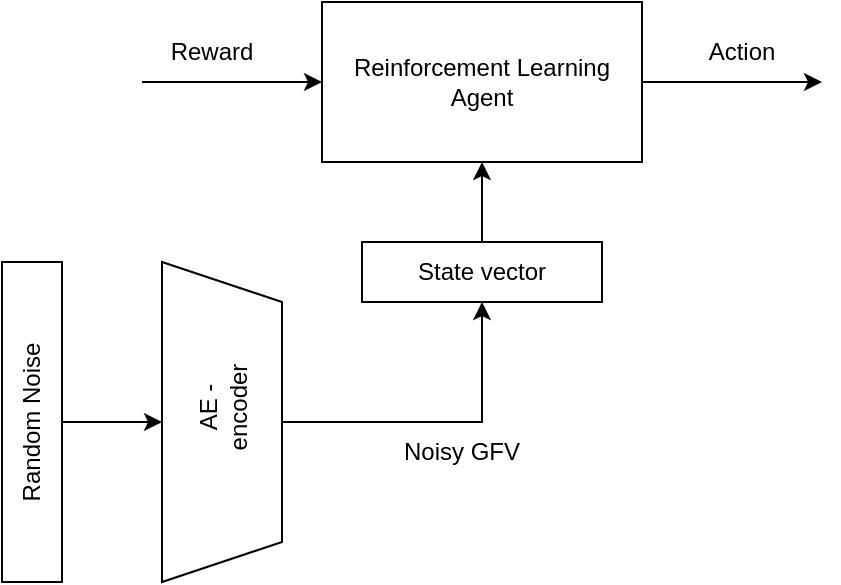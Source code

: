<mxfile version="20.3.7" type="device"><diagram id="P7-E2cKiOt_BuHywNGVN" name="Page-1"><mxGraphModel dx="1359" dy="745" grid="1" gridSize="10" guides="1" tooltips="1" connect="1" arrows="1" fold="1" page="1" pageScale="1" pageWidth="850" pageHeight="1100" math="0" shadow="0"><root><mxCell id="0"/><mxCell id="1" parent="0"/><mxCell id="BFAr4v-ErhPBKN5oE0fM-2" value="Reinforcement Learning Agent" style="rounded=0;whiteSpace=wrap;html=1;" vertex="1" parent="1"><mxGeometry x="280" y="190" width="160" height="80" as="geometry"/></mxCell><mxCell id="BFAr4v-ErhPBKN5oE0fM-3" value="State vector" style="rounded=0;whiteSpace=wrap;html=1;" vertex="1" parent="1"><mxGeometry x="300" y="310" width="120" height="30" as="geometry"/></mxCell><mxCell id="BFAr4v-ErhPBKN5oE0fM-4" value="Random Noise" style="rounded=0;whiteSpace=wrap;html=1;rotation=-90;" vertex="1" parent="1"><mxGeometry x="55" y="385" width="160" height="30" as="geometry"/></mxCell><mxCell id="BFAr4v-ErhPBKN5oE0fM-5" value="" style="shape=trapezoid;perimeter=trapezoidPerimeter;whiteSpace=wrap;html=1;fixedSize=1;rotation=90;" vertex="1" parent="1"><mxGeometry x="150" y="370" width="160" height="60" as="geometry"/></mxCell><mxCell id="BFAr4v-ErhPBKN5oE0fM-6" value="AE - encoder" style="text;html=1;strokeColor=none;fillColor=none;align=center;verticalAlign=middle;whiteSpace=wrap;rounded=0;rotation=-90;" vertex="1" parent="1"><mxGeometry x="195" y="370" width="70" height="45" as="geometry"/></mxCell><mxCell id="BFAr4v-ErhPBKN5oE0fM-7" value="" style="endArrow=classic;html=1;rounded=0;exitX=0.5;exitY=0;exitDx=0;exitDy=0;entryX=0.5;entryY=1;entryDx=0;entryDy=0;" edge="1" parent="1" source="BFAr4v-ErhPBKN5oE0fM-5" target="BFAr4v-ErhPBKN5oE0fM-3"><mxGeometry width="50" height="50" relative="1" as="geometry"><mxPoint x="400" y="390" as="sourcePoint"/><mxPoint x="450" y="340" as="targetPoint"/><Array as="points"><mxPoint x="360" y="400"/></Array></mxGeometry></mxCell><mxCell id="BFAr4v-ErhPBKN5oE0fM-8" value="" style="endArrow=classic;html=1;rounded=0;entryX=0.5;entryY=1;entryDx=0;entryDy=0;exitX=0.5;exitY=0;exitDx=0;exitDy=0;" edge="1" parent="1" source="BFAr4v-ErhPBKN5oE0fM-3" target="BFAr4v-ErhPBKN5oE0fM-2"><mxGeometry width="50" height="50" relative="1" as="geometry"><mxPoint x="400" y="390" as="sourcePoint"/><mxPoint x="450" y="340" as="targetPoint"/></mxGeometry></mxCell><mxCell id="BFAr4v-ErhPBKN5oE0fM-9" value="Noisy GFV" style="text;html=1;strokeColor=none;fillColor=none;align=center;verticalAlign=middle;whiteSpace=wrap;rounded=0;" vertex="1" parent="1"><mxGeometry x="320" y="400" width="60" height="30" as="geometry"/></mxCell><mxCell id="BFAr4v-ErhPBKN5oE0fM-10" value="" style="endArrow=classic;html=1;rounded=0;exitX=1;exitY=0.5;exitDx=0;exitDy=0;" edge="1" parent="1" source="BFAr4v-ErhPBKN5oE0fM-2"><mxGeometry width="50" height="50" relative="1" as="geometry"><mxPoint x="400" y="390" as="sourcePoint"/><mxPoint x="530" y="230" as="targetPoint"/></mxGeometry></mxCell><mxCell id="BFAr4v-ErhPBKN5oE0fM-11" value="" style="endArrow=classic;html=1;rounded=0;entryX=0;entryY=0.5;entryDx=0;entryDy=0;" edge="1" parent="1" target="BFAr4v-ErhPBKN5oE0fM-2"><mxGeometry width="50" height="50" relative="1" as="geometry"><mxPoint x="190" y="230" as="sourcePoint"/><mxPoint x="450" y="340" as="targetPoint"/></mxGeometry></mxCell><mxCell id="BFAr4v-ErhPBKN5oE0fM-12" value="Reward" style="text;html=1;strokeColor=none;fillColor=none;align=center;verticalAlign=middle;whiteSpace=wrap;rounded=0;" vertex="1" parent="1"><mxGeometry x="195" y="200" width="60" height="30" as="geometry"/></mxCell><mxCell id="BFAr4v-ErhPBKN5oE0fM-13" value="Action" style="text;html=1;strokeColor=none;fillColor=none;align=center;verticalAlign=middle;whiteSpace=wrap;rounded=0;" vertex="1" parent="1"><mxGeometry x="460" y="200" width="60" height="30" as="geometry"/></mxCell><mxCell id="BFAr4v-ErhPBKN5oE0fM-14" value="" style="endArrow=classic;html=1;rounded=0;exitX=0.5;exitY=1;exitDx=0;exitDy=0;entryX=0.5;entryY=1;entryDx=0;entryDy=0;" edge="1" parent="1" source="BFAr4v-ErhPBKN5oE0fM-4" target="BFAr4v-ErhPBKN5oE0fM-5"><mxGeometry width="50" height="50" relative="1" as="geometry"><mxPoint x="400" y="390" as="sourcePoint"/><mxPoint x="450" y="340" as="targetPoint"/></mxGeometry></mxCell></root></mxGraphModel></diagram></mxfile>